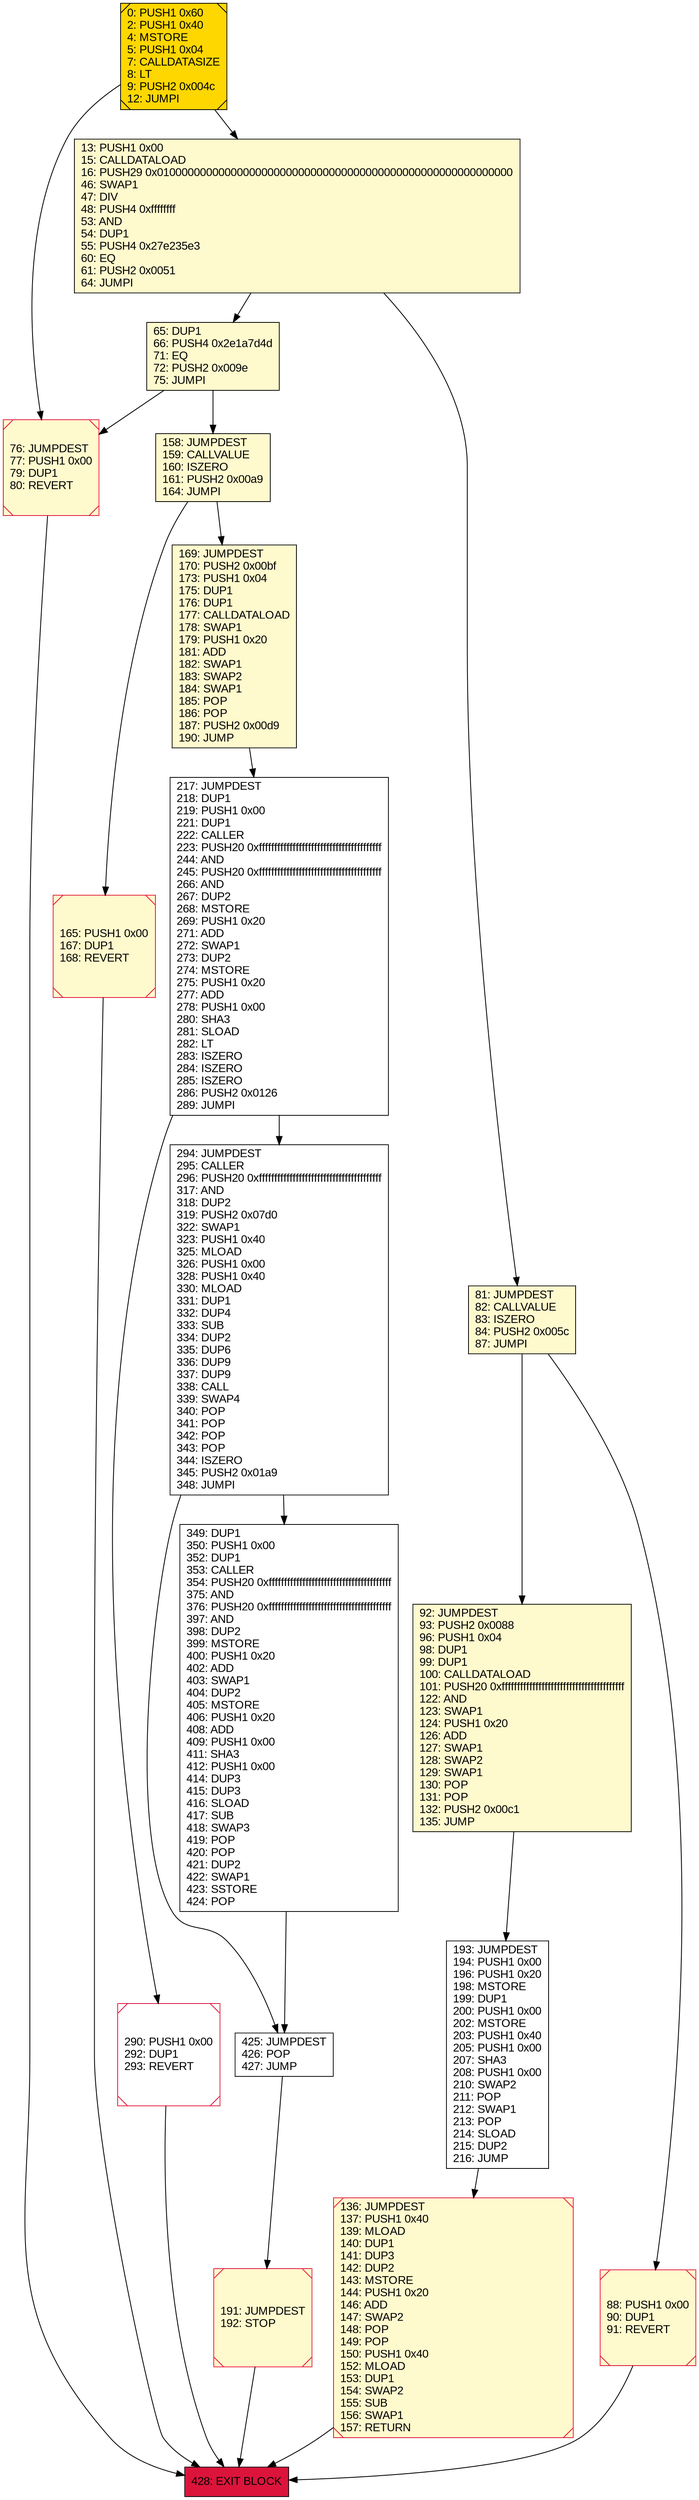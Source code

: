 digraph G {
bgcolor=transparent rankdir=UD;
node [shape=box style=filled color=black fillcolor=white fontname=arial fontcolor=black];
92 [label="92: JUMPDEST\l93: PUSH2 0x0088\l96: PUSH1 0x04\l98: DUP1\l99: DUP1\l100: CALLDATALOAD\l101: PUSH20 0xffffffffffffffffffffffffffffffffffffffff\l122: AND\l123: SWAP1\l124: PUSH1 0x20\l126: ADD\l127: SWAP1\l128: SWAP2\l129: SWAP1\l130: POP\l131: POP\l132: PUSH2 0x00c1\l135: JUMP\l" fillcolor=lemonchiffon ];
65 [label="65: DUP1\l66: PUSH4 0x2e1a7d4d\l71: EQ\l72: PUSH2 0x009e\l75: JUMPI\l" fillcolor=lemonchiffon ];
290 [label="290: PUSH1 0x00\l292: DUP1\l293: REVERT\l" shape=Msquare color=crimson ];
165 [label="165: PUSH1 0x00\l167: DUP1\l168: REVERT\l" fillcolor=lemonchiffon shape=Msquare color=crimson ];
0 [label="0: PUSH1 0x60\l2: PUSH1 0x40\l4: MSTORE\l5: PUSH1 0x04\l7: CALLDATASIZE\l8: LT\l9: PUSH2 0x004c\l12: JUMPI\l" fillcolor=lemonchiffon shape=Msquare fillcolor=gold ];
76 [label="76: JUMPDEST\l77: PUSH1 0x00\l79: DUP1\l80: REVERT\l" fillcolor=lemonchiffon shape=Msquare color=crimson ];
294 [label="294: JUMPDEST\l295: CALLER\l296: PUSH20 0xffffffffffffffffffffffffffffffffffffffff\l317: AND\l318: DUP2\l319: PUSH2 0x07d0\l322: SWAP1\l323: PUSH1 0x40\l325: MLOAD\l326: PUSH1 0x00\l328: PUSH1 0x40\l330: MLOAD\l331: DUP1\l332: DUP4\l333: SUB\l334: DUP2\l335: DUP6\l336: DUP9\l337: DUP9\l338: CALL\l339: SWAP4\l340: POP\l341: POP\l342: POP\l343: POP\l344: ISZERO\l345: PUSH2 0x01a9\l348: JUMPI\l" ];
191 [label="191: JUMPDEST\l192: STOP\l" fillcolor=lemonchiffon shape=Msquare color=crimson ];
428 [label="428: EXIT BLOCK\l" fillcolor=crimson ];
425 [label="425: JUMPDEST\l426: POP\l427: JUMP\l" ];
169 [label="169: JUMPDEST\l170: PUSH2 0x00bf\l173: PUSH1 0x04\l175: DUP1\l176: DUP1\l177: CALLDATALOAD\l178: SWAP1\l179: PUSH1 0x20\l181: ADD\l182: SWAP1\l183: SWAP2\l184: SWAP1\l185: POP\l186: POP\l187: PUSH2 0x00d9\l190: JUMP\l" fillcolor=lemonchiffon ];
81 [label="81: JUMPDEST\l82: CALLVALUE\l83: ISZERO\l84: PUSH2 0x005c\l87: JUMPI\l" fillcolor=lemonchiffon ];
349 [label="349: DUP1\l350: PUSH1 0x00\l352: DUP1\l353: CALLER\l354: PUSH20 0xffffffffffffffffffffffffffffffffffffffff\l375: AND\l376: PUSH20 0xffffffffffffffffffffffffffffffffffffffff\l397: AND\l398: DUP2\l399: MSTORE\l400: PUSH1 0x20\l402: ADD\l403: SWAP1\l404: DUP2\l405: MSTORE\l406: PUSH1 0x20\l408: ADD\l409: PUSH1 0x00\l411: SHA3\l412: PUSH1 0x00\l414: DUP3\l415: DUP3\l416: SLOAD\l417: SUB\l418: SWAP3\l419: POP\l420: POP\l421: DUP2\l422: SWAP1\l423: SSTORE\l424: POP\l" ];
158 [label="158: JUMPDEST\l159: CALLVALUE\l160: ISZERO\l161: PUSH2 0x00a9\l164: JUMPI\l" fillcolor=lemonchiffon ];
88 [label="88: PUSH1 0x00\l90: DUP1\l91: REVERT\l" fillcolor=lemonchiffon shape=Msquare color=crimson ];
217 [label="217: JUMPDEST\l218: DUP1\l219: PUSH1 0x00\l221: DUP1\l222: CALLER\l223: PUSH20 0xffffffffffffffffffffffffffffffffffffffff\l244: AND\l245: PUSH20 0xffffffffffffffffffffffffffffffffffffffff\l266: AND\l267: DUP2\l268: MSTORE\l269: PUSH1 0x20\l271: ADD\l272: SWAP1\l273: DUP2\l274: MSTORE\l275: PUSH1 0x20\l277: ADD\l278: PUSH1 0x00\l280: SHA3\l281: SLOAD\l282: LT\l283: ISZERO\l284: ISZERO\l285: ISZERO\l286: PUSH2 0x0126\l289: JUMPI\l" ];
193 [label="193: JUMPDEST\l194: PUSH1 0x00\l196: PUSH1 0x20\l198: MSTORE\l199: DUP1\l200: PUSH1 0x00\l202: MSTORE\l203: PUSH1 0x40\l205: PUSH1 0x00\l207: SHA3\l208: PUSH1 0x00\l210: SWAP2\l211: POP\l212: SWAP1\l213: POP\l214: SLOAD\l215: DUP2\l216: JUMP\l" ];
136 [label="136: JUMPDEST\l137: PUSH1 0x40\l139: MLOAD\l140: DUP1\l141: DUP3\l142: DUP2\l143: MSTORE\l144: PUSH1 0x20\l146: ADD\l147: SWAP2\l148: POP\l149: POP\l150: PUSH1 0x40\l152: MLOAD\l153: DUP1\l154: SWAP2\l155: SUB\l156: SWAP1\l157: RETURN\l" fillcolor=lemonchiffon shape=Msquare color=crimson ];
13 [label="13: PUSH1 0x00\l15: CALLDATALOAD\l16: PUSH29 0x0100000000000000000000000000000000000000000000000000000000\l46: SWAP1\l47: DIV\l48: PUSH4 0xffffffff\l53: AND\l54: DUP1\l55: PUSH4 0x27e235e3\l60: EQ\l61: PUSH2 0x0051\l64: JUMPI\l" fillcolor=lemonchiffon ];
191 -> 428;
294 -> 425;
81 -> 88;
65 -> 76;
158 -> 165;
65 -> 158;
88 -> 428;
136 -> 428;
158 -> 169;
92 -> 193;
13 -> 65;
193 -> 136;
76 -> 428;
425 -> 191;
165 -> 428;
13 -> 81;
0 -> 76;
290 -> 428;
81 -> 92;
217 -> 294;
169 -> 217;
294 -> 349;
0 -> 13;
217 -> 290;
349 -> 425;
}